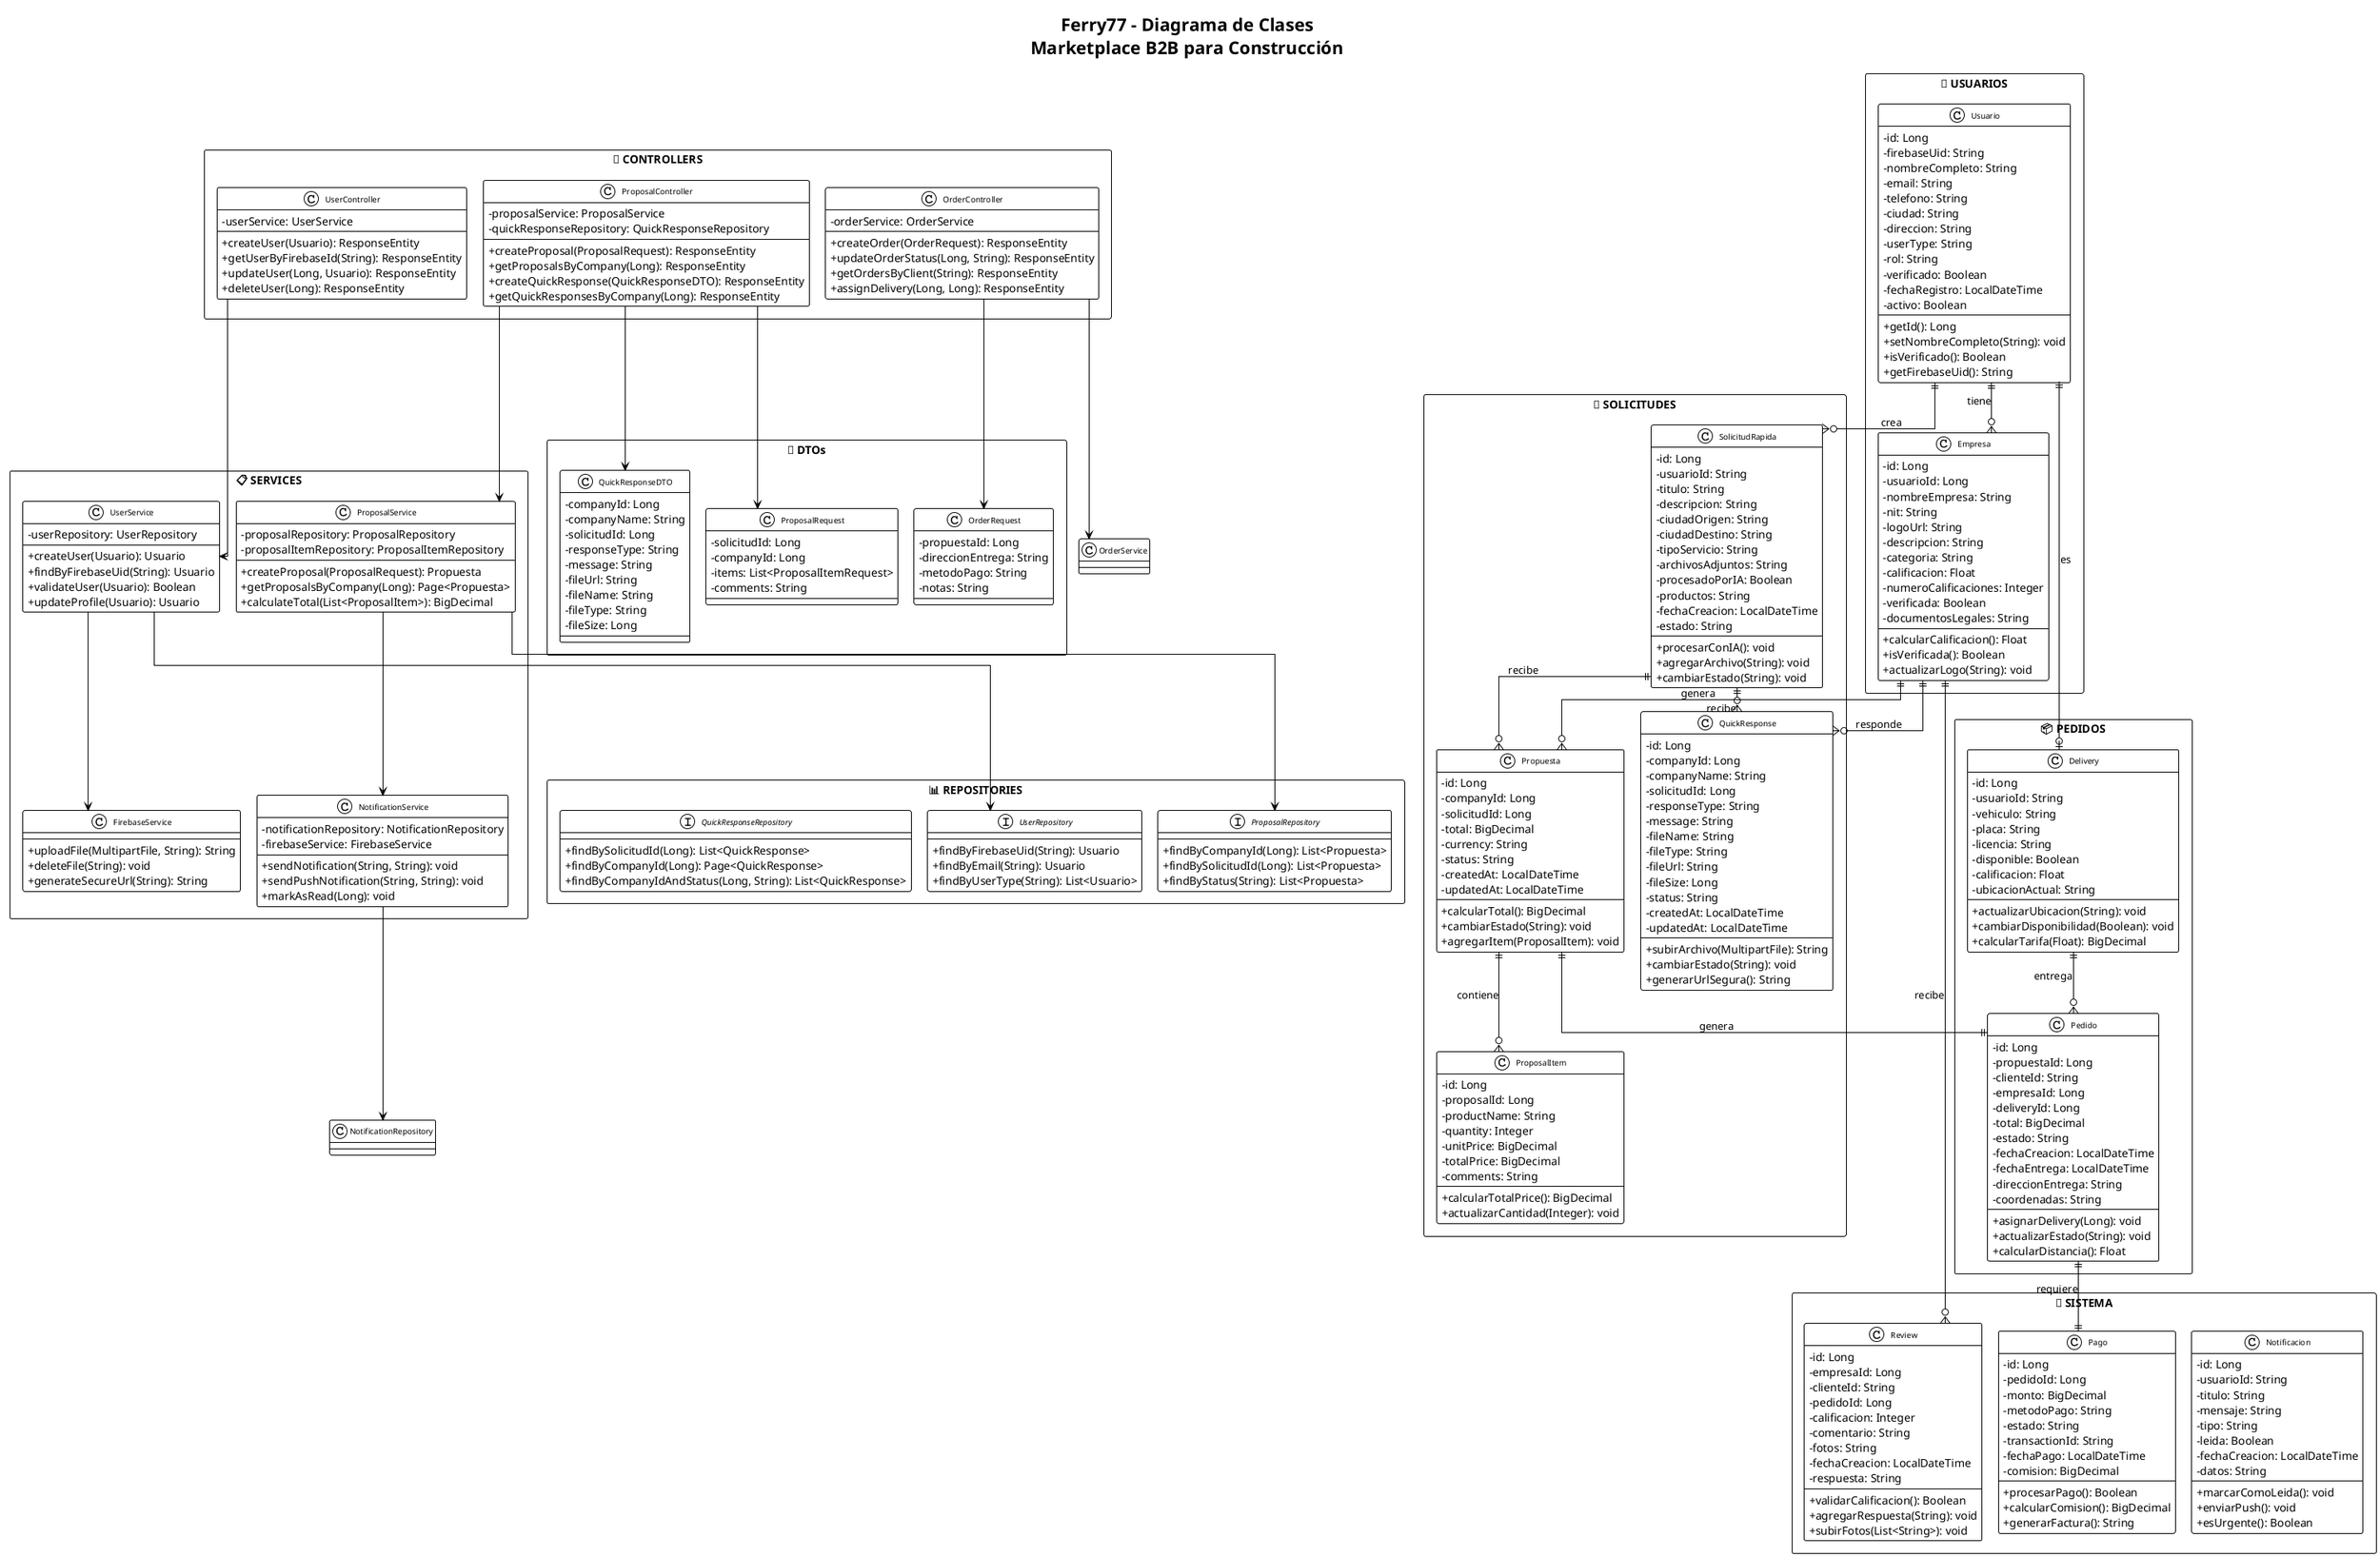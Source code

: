 @startuml Ferry77_Diagrama_Clases
!theme plain
skinparam linetype ortho
skinparam ranksep 30
skinparam nodesep 20
skinparam classAttributeIconSize 0
skinparam classFontSize 10
skinparam packageStyle rectangle

title Ferry77 - Diagrama de Clases\nMarketplace B2B para Construcción

' ================================
' ENTIDADES PRINCIPALES
' ================================
package "👥 USUARIOS" {
  class Usuario {
    - id: Long
    - firebaseUid: String
    - nombreCompleto: String
    - email: String
    - telefono: String
    - ciudad: String
    - direccion: String
    - userType: String
    - rol: String
    - verificado: Boolean
    - fechaRegistro: LocalDateTime
    - activo: Boolean
    --
    + getId(): Long
    + setNombreCompleto(String): void
    + isVerificado(): Boolean
    + getFirebaseUid(): String
  }

  class Empresa {
    - id: Long
    - usuarioId: Long
    - nombreEmpresa: String
    - nit: String
    - logoUrl: String
    - descripcion: String
    - categoria: String
    - calificacion: Float
    - numeroCalificaciones: Integer
    - verificada: Boolean
    - documentosLegales: String
    --
    + calcularCalificacion(): Float
    + isVerificada(): Boolean
    + actualizarLogo(String): void
  }
}

' ================================
' SOLICITUDES Y COTIZACIONES
' ================================
package "📝 SOLICITUDES" {
  class SolicitudRapida {
    - id: Long
    - usuarioId: String
    - titulo: String
    - descripcion: String
    - ciudadOrigen: String
    - ciudadDestino: String
    - tipoServicio: String
    - archivosAdjuntos: String
    - procesadoPorIA: Boolean
    - productos: String
    - fechaCreacion: LocalDateTime
    - estado: String
    --
    + procesarConIA(): void
    + agregarArchivo(String): void
    + cambiarEstado(String): void
  }

  class Propuesta {
    - id: Long
    - companyId: Long
    - solicitudId: Long
    - total: BigDecimal
    - currency: String
    - status: String
    - createdAt: LocalDateTime
    - updatedAt: LocalDateTime
    --
    + calcularTotal(): BigDecimal
    + cambiarEstado(String): void
    + agregarItem(ProposalItem): void
  }

  class ProposalItem {
    - id: Long
    - proposalId: Long
    - productName: String
    - quantity: Integer
    - unitPrice: BigDecimal
    - totalPrice: BigDecimal
    - comments: String
    --
    + calcularTotalPrice(): BigDecimal
    + actualizarCantidad(Integer): void
  }

  class QuickResponse {
    - id: Long
    - companyId: Long
    - companyName: String
    - solicitudId: Long
    - responseType: String
    - message: String
    - fileName: String
    - fileType: String
    - fileUrl: String
    - fileSize: Long
    - status: String
    - createdAt: LocalDateTime
    - updatedAt: LocalDateTime
    --
    + subirArchivo(MultipartFile): String
    + cambiarEstado(String): void
    + generarUrlSegura(): String
  }
}

' ================================
' PEDIDOS Y DELIVERY
' ================================
package "📦 PEDIDOS" {
  class Pedido {
    - id: Long
    - propuestaId: Long
    - clienteId: String
    - empresaId: Long
    - deliveryId: Long
    - total: BigDecimal
    - estado: String
    - fechaCreacion: LocalDateTime
    - fechaEntrega: LocalDateTime
    - direccionEntrega: String
    - coordenadas: String
    --
    + asignarDelivery(Long): void
    + actualizarEstado(String): void
    + calcularDistancia(): Float
  }

  class Delivery {
    - id: Long
    - usuarioId: String
    - vehiculo: String
    - placa: String
    - licencia: String
    - disponible: Boolean
    - calificacion: Float
    - ubicacionActual: String
    --
    + actualizarUbicacion(String): void
    + cambiarDisponibilidad(Boolean): void
    + calcularTarifa(Float): BigDecimal
  }
}

' ================================
' NOTIFICACIONES Y PAGOS
' ================================
package "🔔 SISTEMA" {
  class Notificacion {
    - id: Long
    - usuarioId: String
    - titulo: String
    - mensaje: String
    - tipo: String
    - leida: Boolean
    - fechaCreacion: LocalDateTime
    - datos: String
    --
    + marcarComoLeida(): void
    + enviarPush(): void
    + esUrgente(): Boolean
  }

  class Pago {
    - id: Long
    - pedidoId: Long
    - monto: BigDecimal
    - metodoPago: String
    - estado: String
    - transactionId: String
    - fechaPago: LocalDateTime
    - comision: BigDecimal
    --
    + procesarPago(): Boolean
    + calcularComision(): BigDecimal
    + generarFactura(): String
  }

  class Review {
    - id: Long
    - empresaId: Long
    - clienteId: String
    - pedidoId: Long
    - calificacion: Integer
    - comentario: String
    - fotos: String
    - fechaCreacion: LocalDateTime
    - respuesta: String
    --
    + validarCalificacion(): Boolean
    + agregarRespuesta(String): void
    + subirFotos(List<String>): void
  }
}

' ================================
' CONTROLADORES
' ================================
package "🎯 CONTROLLERS" {
  class UserController {
    - userService: UserService
    --
    + createUser(Usuario): ResponseEntity
    + getUserByFirebaseId(String): ResponseEntity
    + updateUser(Long, Usuario): ResponseEntity
    + deleteUser(Long): ResponseEntity
  }

  class ProposalController {
    - proposalService: ProposalService
    - quickResponseRepository: QuickResponseRepository
    --
    + createProposal(ProposalRequest): ResponseEntity
    + getProposalsByCompany(Long): ResponseEntity
    + createQuickResponse(QuickResponseDTO): ResponseEntity
    + getQuickResponsesByCompany(Long): ResponseEntity
  }

  class OrderController {
    - orderService: OrderService
    --
    + createOrder(OrderRequest): ResponseEntity
    + updateOrderStatus(Long, String): ResponseEntity
    + getOrdersByClient(String): ResponseEntity
    + assignDelivery(Long, Long): ResponseEntity
  }
}

' ================================
' SERVICIOS
' ================================
package "📋 SERVICES" {
  class UserService {
    - userRepository: UserRepository
    --
    + createUser(Usuario): Usuario
    + findByFirebaseUid(String): Usuario
    + validateUser(Usuario): Boolean
    + updateProfile(Usuario): Usuario
  }

  class ProposalService {
    - proposalRepository: ProposalRepository
    - proposalItemRepository: ProposalItemRepository
    --
    + createProposal(ProposalRequest): Propuesta
    + getProposalsByCompany(Long): Page<Propuesta>
    + calculateTotal(List<ProposalItem>): BigDecimal
  }

  class NotificationService {
    - notificationRepository: NotificationRepository
    - firebaseService: FirebaseService
    --
    + sendNotification(String, String): void
    + sendPushNotification(String, String): void
    + markAsRead(Long): void
  }

  class FirebaseService {
    --
    + uploadFile(MultipartFile, String): String
    + deleteFile(String): void
    + generateSecureUrl(String): String
  }
}

' ================================
' REPOSITORIOS
' ================================
package "📊 REPOSITORIES" {
  interface UserRepository {
    + findByFirebaseUid(String): Usuario
    + findByEmail(String): Usuario
    + findByUserType(String): List<Usuario>
  }

  interface ProposalRepository {
    + findByCompanyId(Long): List<Propuesta>
    + findBySolicitudId(Long): List<Propuesta>
    + findByStatus(String): List<Propuesta>
  }

  interface QuickResponseRepository {
    + findBySolicitudId(Long): List<QuickResponse>
    + findByCompanyId(Long): Page<QuickResponse>
    + findByCompanyIdAndStatus(Long, String): List<QuickResponse>
  }
}

' ================================
' DTOs
' ================================
package "📄 DTOs" {
  class ProposalRequest {
    - solicitudId: Long
    - companyId: Long
    - items: List<ProposalItemRequest>
    - comments: String
  }

  class QuickResponseDTO {
    - companyId: Long
    - companyName: String
    - solicitudId: Long
    - responseType: String
    - message: String
    - fileUrl: String
    - fileName: String
    - fileType: String
    - fileSize: Long
  }

  class OrderRequest {
    - propuestaId: Long
    - direccionEntrega: String
    - metodoPago: String
    - notas: String
  }
}

' ================================
' RELACIONES
' ================================

' Usuario - Empresa
Usuario ||--o{ Empresa : "tiene"

' Usuario - Solicitudes
Usuario ||--o{ SolicitudRapida : "crea"

' Empresa - Propuestas  
Empresa ||--o{ Propuesta : "genera"
Empresa ||--o{ QuickResponse : "responde"

' Solicitud - Propuestas
SolicitudRapida ||--o{ Propuesta : "recibe"
SolicitudRapida ||--o{ QuickResponse : "recibe"

' Propuesta - Items
Propuesta ||--o{ ProposalItem : "contiene"

' Propuesta - Pedido
Propuesta ||--|| Pedido : "genera"

' Usuario - Delivery
Usuario ||--o| Delivery : "es"

' Pedido - Delivery
Delivery ||--o{ Pedido : "entrega"

' Pedido - Pago
Pedido ||--|| Pago : "requiere"

' Empresa - Review
Empresa ||--o{ Review : "recibe"

' Controllers - Services
UserController --> UserService
ProposalController --> ProposalService
OrderController --> OrderService

' Services - Repositories
UserService --> UserRepository
ProposalService --> ProposalRepository
NotificationService --> NotificationRepository

' Services - Services
ProposalService --> NotificationService
UserService --> FirebaseService

' Controllers - DTOs
ProposalController --> ProposalRequest
ProposalController --> QuickResponseDTO
OrderController --> OrderRequest

@enduml